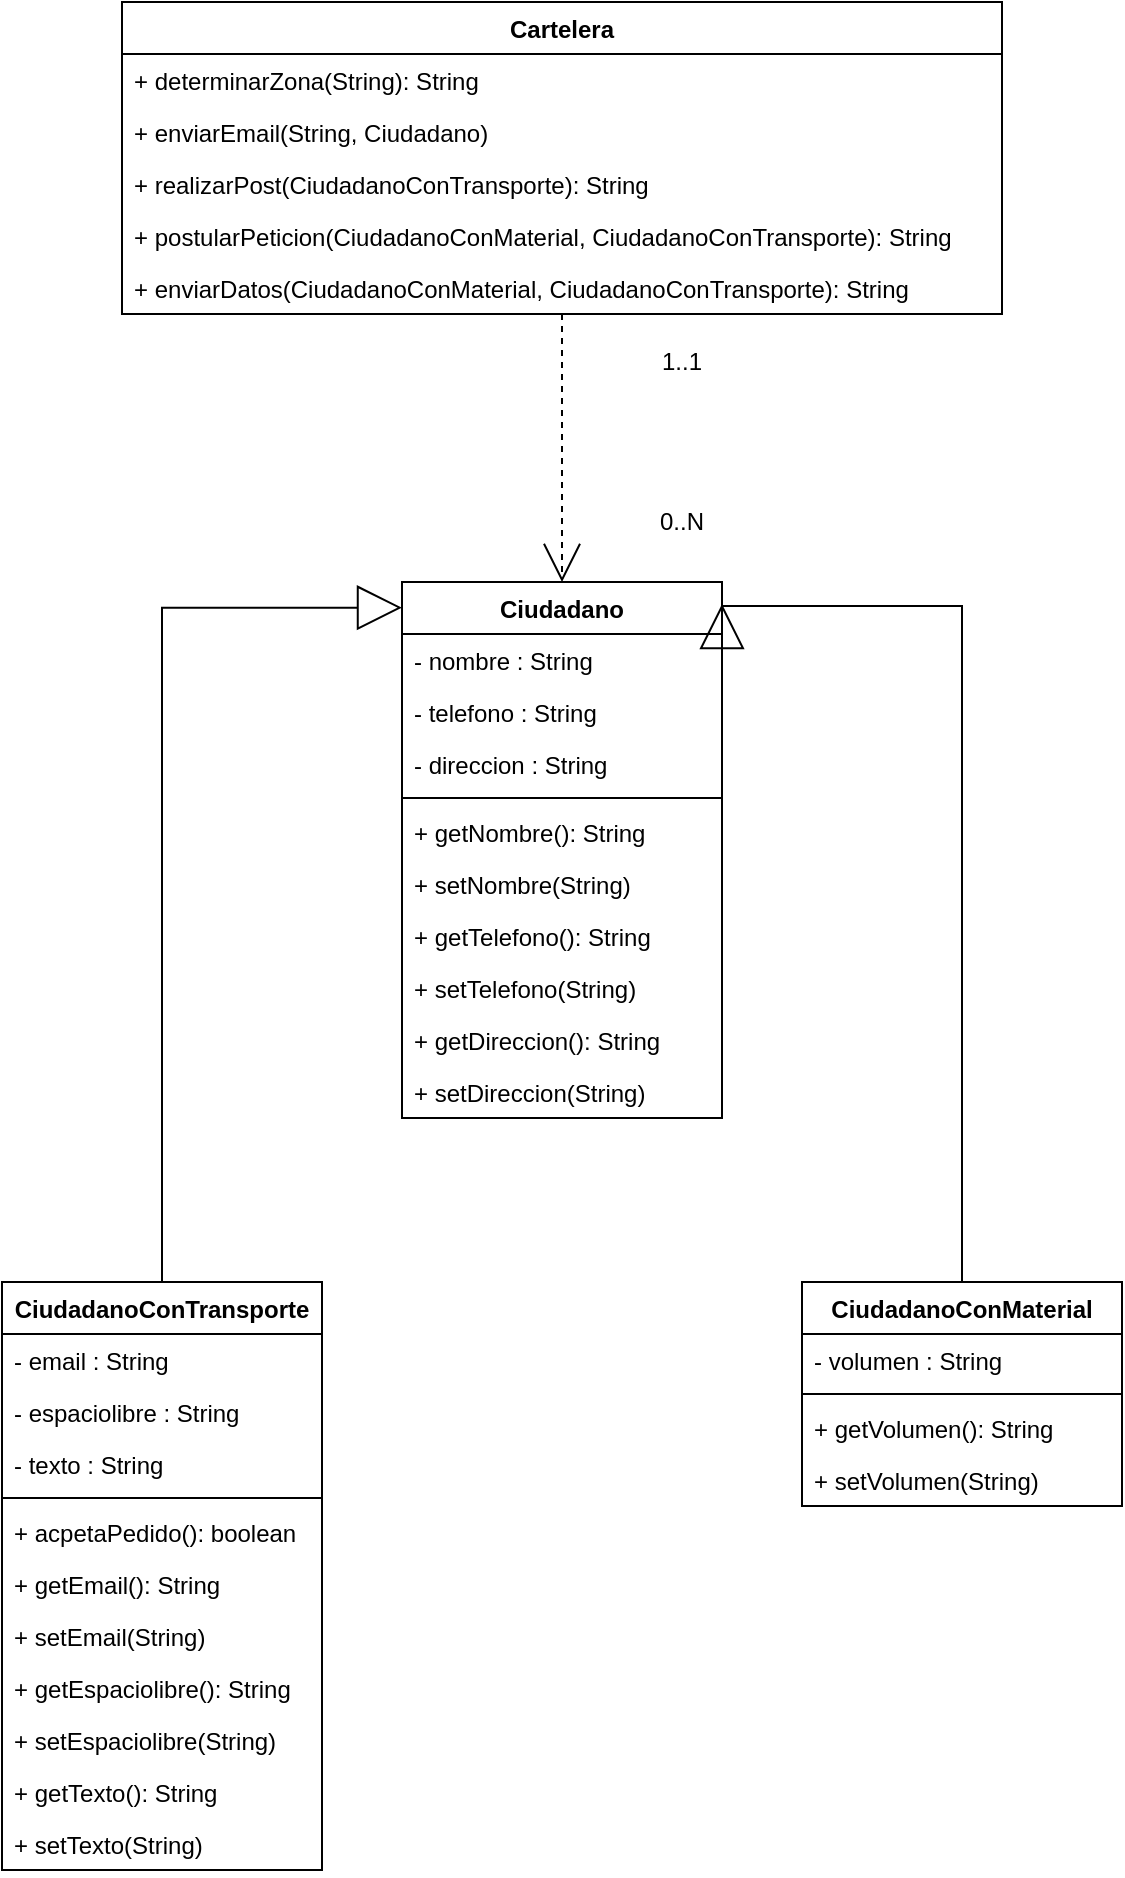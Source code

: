 <mxfile version="14.6.13" type="device"><diagram id="-F4WGEUuRILXmMwf37kj" name="Page-1"><mxGraphModel dx="1086" dy="626" grid="1" gridSize="10" guides="1" tooltips="1" connect="1" arrows="1" fold="1" page="1" pageScale="1" pageWidth="827" pageHeight="1169" math="0" shadow="0"><root><mxCell id="0"/><mxCell id="1" parent="0"/><mxCell id="pQz_OQeVJHGVYFsrDGGN-44" style="edgeStyle=orthogonalEdgeStyle;rounded=0;orthogonalLoop=1;jettySize=auto;html=1;entryX=0;entryY=0.048;entryDx=0;entryDy=0;entryPerimeter=0;endArrow=block;endFill=0;strokeWidth=1;endSize=20;" parent="1" source="pQz_OQeVJHGVYFsrDGGN-5" target="pQz_OQeVJHGVYFsrDGGN-32" edge="1"><mxGeometry relative="1" as="geometry"><Array as="points"><mxPoint x="240" y="403"/></Array></mxGeometry></mxCell><mxCell id="pQz_OQeVJHGVYFsrDGGN-5" value="CiudadanoConTransporte" style="swimlane;fontStyle=1;align=center;verticalAlign=top;childLayout=stackLayout;horizontal=1;startSize=26;horizontalStack=0;resizeParent=1;resizeParentMax=0;resizeLast=0;collapsible=1;marginBottom=0;" parent="1" vertex="1"><mxGeometry x="160" y="740" width="160" height="294" as="geometry"/></mxCell><mxCell id="pQz_OQeVJHGVYFsrDGGN-6" value="- email : String" style="text;strokeColor=none;fillColor=none;align=left;verticalAlign=top;spacingLeft=4;spacingRight=4;overflow=hidden;rotatable=0;points=[[0,0.5],[1,0.5]];portConstraint=eastwest;" parent="pQz_OQeVJHGVYFsrDGGN-5" vertex="1"><mxGeometry y="26" width="160" height="26" as="geometry"/></mxCell><mxCell id="pQz_OQeVJHGVYFsrDGGN-9" value="- espaciolibre : String" style="text;strokeColor=none;fillColor=none;align=left;verticalAlign=top;spacingLeft=4;spacingRight=4;overflow=hidden;rotatable=0;points=[[0,0.5],[1,0.5]];portConstraint=eastwest;" parent="pQz_OQeVJHGVYFsrDGGN-5" vertex="1"><mxGeometry y="52" width="160" height="26" as="geometry"/></mxCell><mxCell id="pQz_OQeVJHGVYFsrDGGN-10" value="- texto : String" style="text;strokeColor=none;fillColor=none;align=left;verticalAlign=top;spacingLeft=4;spacingRight=4;overflow=hidden;rotatable=0;points=[[0,0.5],[1,0.5]];portConstraint=eastwest;" parent="pQz_OQeVJHGVYFsrDGGN-5" vertex="1"><mxGeometry y="78" width="160" height="26" as="geometry"/></mxCell><mxCell id="pQz_OQeVJHGVYFsrDGGN-7" value="" style="line;strokeWidth=1;fillColor=none;align=left;verticalAlign=middle;spacingTop=-1;spacingLeft=3;spacingRight=3;rotatable=0;labelPosition=right;points=[];portConstraint=eastwest;" parent="pQz_OQeVJHGVYFsrDGGN-5" vertex="1"><mxGeometry y="104" width="160" height="8" as="geometry"/></mxCell><mxCell id="pQz_OQeVJHGVYFsrDGGN-8" value="+ acpetaPedido(): boolean" style="text;strokeColor=none;fillColor=none;align=left;verticalAlign=top;spacingLeft=4;spacingRight=4;overflow=hidden;rotatable=0;points=[[0,0.5],[1,0.5]];portConstraint=eastwest;" parent="pQz_OQeVJHGVYFsrDGGN-5" vertex="1"><mxGeometry y="112" width="160" height="26" as="geometry"/></mxCell><mxCell id="pQz_OQeVJHGVYFsrDGGN-11" value="+ getEmail(): String" style="text;strokeColor=none;fillColor=none;align=left;verticalAlign=top;spacingLeft=4;spacingRight=4;overflow=hidden;rotatable=0;points=[[0,0.5],[1,0.5]];portConstraint=eastwest;" parent="pQz_OQeVJHGVYFsrDGGN-5" vertex="1"><mxGeometry y="138" width="160" height="26" as="geometry"/></mxCell><mxCell id="pQz_OQeVJHGVYFsrDGGN-15" value="+ setEmail(String)" style="text;strokeColor=none;fillColor=none;align=left;verticalAlign=top;spacingLeft=4;spacingRight=4;overflow=hidden;rotatable=0;points=[[0,0.5],[1,0.5]];portConstraint=eastwest;" parent="pQz_OQeVJHGVYFsrDGGN-5" vertex="1"><mxGeometry y="164" width="160" height="26" as="geometry"/></mxCell><mxCell id="pQz_OQeVJHGVYFsrDGGN-16" value="+ getEspaciolibre(): String" style="text;strokeColor=none;fillColor=none;align=left;verticalAlign=top;spacingLeft=4;spacingRight=4;overflow=hidden;rotatable=0;points=[[0,0.5],[1,0.5]];portConstraint=eastwest;" parent="pQz_OQeVJHGVYFsrDGGN-5" vertex="1"><mxGeometry y="190" width="160" height="26" as="geometry"/></mxCell><mxCell id="pQz_OQeVJHGVYFsrDGGN-17" value="+ setEspaciolibre(String)" style="text;strokeColor=none;fillColor=none;align=left;verticalAlign=top;spacingLeft=4;spacingRight=4;overflow=hidden;rotatable=0;points=[[0,0.5],[1,0.5]];portConstraint=eastwest;" parent="pQz_OQeVJHGVYFsrDGGN-5" vertex="1"><mxGeometry y="216" width="160" height="26" as="geometry"/></mxCell><mxCell id="pQz_OQeVJHGVYFsrDGGN-18" value="+ getTexto(): String" style="text;strokeColor=none;fillColor=none;align=left;verticalAlign=top;spacingLeft=4;spacingRight=4;overflow=hidden;rotatable=0;points=[[0,0.5],[1,0.5]];portConstraint=eastwest;" parent="pQz_OQeVJHGVYFsrDGGN-5" vertex="1"><mxGeometry y="242" width="160" height="26" as="geometry"/></mxCell><mxCell id="pQz_OQeVJHGVYFsrDGGN-19" value="+ setTexto(String)" style="text;strokeColor=none;fillColor=none;align=left;verticalAlign=top;spacingLeft=4;spacingRight=4;overflow=hidden;rotatable=0;points=[[0,0.5],[1,0.5]];portConstraint=eastwest;" parent="pQz_OQeVJHGVYFsrDGGN-5" vertex="1"><mxGeometry y="268" width="160" height="26" as="geometry"/></mxCell><mxCell id="pQz_OQeVJHGVYFsrDGGN-20" value="CiudadanoConMaterial" style="swimlane;fontStyle=1;align=center;verticalAlign=top;childLayout=stackLayout;horizontal=1;startSize=26;horizontalStack=0;resizeParent=1;resizeParentMax=0;resizeLast=0;collapsible=1;marginBottom=0;" parent="1" vertex="1"><mxGeometry x="560" y="740" width="160" height="112" as="geometry"/></mxCell><mxCell id="pQz_OQeVJHGVYFsrDGGN-21" value="- volumen : String" style="text;strokeColor=none;fillColor=none;align=left;verticalAlign=top;spacingLeft=4;spacingRight=4;overflow=hidden;rotatable=0;points=[[0,0.5],[1,0.5]];portConstraint=eastwest;" parent="pQz_OQeVJHGVYFsrDGGN-20" vertex="1"><mxGeometry y="26" width="160" height="26" as="geometry"/></mxCell><mxCell id="pQz_OQeVJHGVYFsrDGGN-24" value="" style="line;strokeWidth=1;fillColor=none;align=left;verticalAlign=middle;spacingTop=-1;spacingLeft=3;spacingRight=3;rotatable=0;labelPosition=right;points=[];portConstraint=eastwest;" parent="pQz_OQeVJHGVYFsrDGGN-20" vertex="1"><mxGeometry y="52" width="160" height="8" as="geometry"/></mxCell><mxCell id="pQz_OQeVJHGVYFsrDGGN-26" value="+ getVolumen(): String" style="text;strokeColor=none;fillColor=none;align=left;verticalAlign=top;spacingLeft=4;spacingRight=4;overflow=hidden;rotatable=0;points=[[0,0.5],[1,0.5]];portConstraint=eastwest;" parent="pQz_OQeVJHGVYFsrDGGN-20" vertex="1"><mxGeometry y="60" width="160" height="26" as="geometry"/></mxCell><mxCell id="pQz_OQeVJHGVYFsrDGGN-27" value="+ setVolumen(String)" style="text;strokeColor=none;fillColor=none;align=left;verticalAlign=top;spacingLeft=4;spacingRight=4;overflow=hidden;rotatable=0;points=[[0,0.5],[1,0.5]];portConstraint=eastwest;" parent="pQz_OQeVJHGVYFsrDGGN-20" vertex="1"><mxGeometry y="86" width="160" height="26" as="geometry"/></mxCell><mxCell id="pQz_OQeVJHGVYFsrDGGN-32" value="Ciudadano" style="swimlane;fontStyle=1;align=center;verticalAlign=top;childLayout=stackLayout;horizontal=1;startSize=26;horizontalStack=0;resizeParent=1;resizeParentMax=0;resizeLast=0;collapsible=1;marginBottom=0;" parent="1" vertex="1"><mxGeometry x="360" y="390" width="160" height="268" as="geometry"/></mxCell><mxCell id="pQz_OQeVJHGVYFsrDGGN-33" value="- nombre : String" style="text;strokeColor=none;fillColor=none;align=left;verticalAlign=top;spacingLeft=4;spacingRight=4;overflow=hidden;rotatable=0;points=[[0,0.5],[1,0.5]];portConstraint=eastwest;" parent="pQz_OQeVJHGVYFsrDGGN-32" vertex="1"><mxGeometry y="26" width="160" height="26" as="geometry"/></mxCell><mxCell id="pQz_OQeVJHGVYFsrDGGN-34" value="- telefono : String" style="text;strokeColor=none;fillColor=none;align=left;verticalAlign=top;spacingLeft=4;spacingRight=4;overflow=hidden;rotatable=0;points=[[0,0.5],[1,0.5]];portConstraint=eastwest;" parent="pQz_OQeVJHGVYFsrDGGN-32" vertex="1"><mxGeometry y="52" width="160" height="26" as="geometry"/></mxCell><mxCell id="pQz_OQeVJHGVYFsrDGGN-35" value="- direccion : String" style="text;strokeColor=none;fillColor=none;align=left;verticalAlign=top;spacingLeft=4;spacingRight=4;overflow=hidden;rotatable=0;points=[[0,0.5],[1,0.5]];portConstraint=eastwest;" parent="pQz_OQeVJHGVYFsrDGGN-32" vertex="1"><mxGeometry y="78" width="160" height="26" as="geometry"/></mxCell><mxCell id="pQz_OQeVJHGVYFsrDGGN-36" value="" style="line;strokeWidth=1;fillColor=none;align=left;verticalAlign=middle;spacingTop=-1;spacingLeft=3;spacingRight=3;rotatable=0;labelPosition=right;points=[];portConstraint=eastwest;" parent="pQz_OQeVJHGVYFsrDGGN-32" vertex="1"><mxGeometry y="104" width="160" height="8" as="geometry"/></mxCell><mxCell id="pQz_OQeVJHGVYFsrDGGN-38" value="+ getNombre(): String" style="text;strokeColor=none;fillColor=none;align=left;verticalAlign=top;spacingLeft=4;spacingRight=4;overflow=hidden;rotatable=0;points=[[0,0.5],[1,0.5]];portConstraint=eastwest;" parent="pQz_OQeVJHGVYFsrDGGN-32" vertex="1"><mxGeometry y="112" width="160" height="26" as="geometry"/></mxCell><mxCell id="pQz_OQeVJHGVYFsrDGGN-39" value="+ setNombre(String)" style="text;strokeColor=none;fillColor=none;align=left;verticalAlign=top;spacingLeft=4;spacingRight=4;overflow=hidden;rotatable=0;points=[[0,0.5],[1,0.5]];portConstraint=eastwest;" parent="pQz_OQeVJHGVYFsrDGGN-32" vertex="1"><mxGeometry y="138" width="160" height="26" as="geometry"/></mxCell><mxCell id="pQz_OQeVJHGVYFsrDGGN-40" value="+ getTelefono(): String" style="text;strokeColor=none;fillColor=none;align=left;verticalAlign=top;spacingLeft=4;spacingRight=4;overflow=hidden;rotatable=0;points=[[0,0.5],[1,0.5]];portConstraint=eastwest;" parent="pQz_OQeVJHGVYFsrDGGN-32" vertex="1"><mxGeometry y="164" width="160" height="26" as="geometry"/></mxCell><mxCell id="pQz_OQeVJHGVYFsrDGGN-41" value="+ setTelefono(String)" style="text;strokeColor=none;fillColor=none;align=left;verticalAlign=top;spacingLeft=4;spacingRight=4;overflow=hidden;rotatable=0;points=[[0,0.5],[1,0.5]];portConstraint=eastwest;" parent="pQz_OQeVJHGVYFsrDGGN-32" vertex="1"><mxGeometry y="190" width="160" height="26" as="geometry"/></mxCell><mxCell id="pQz_OQeVJHGVYFsrDGGN-42" value="+ getDireccion(): String" style="text;strokeColor=none;fillColor=none;align=left;verticalAlign=top;spacingLeft=4;spacingRight=4;overflow=hidden;rotatable=0;points=[[0,0.5],[1,0.5]];portConstraint=eastwest;" parent="pQz_OQeVJHGVYFsrDGGN-32" vertex="1"><mxGeometry y="216" width="160" height="26" as="geometry"/></mxCell><mxCell id="pQz_OQeVJHGVYFsrDGGN-43" value="+ setDireccion(String)" style="text;strokeColor=none;fillColor=none;align=left;verticalAlign=top;spacingLeft=4;spacingRight=4;overflow=hidden;rotatable=0;points=[[0,0.5],[1,0.5]];portConstraint=eastwest;" parent="pQz_OQeVJHGVYFsrDGGN-32" vertex="1"><mxGeometry y="242" width="160" height="26" as="geometry"/></mxCell><mxCell id="pQz_OQeVJHGVYFsrDGGN-46" style="edgeStyle=orthogonalEdgeStyle;rounded=0;orthogonalLoop=1;jettySize=auto;html=1;entryX=1;entryY=0.041;entryDx=0;entryDy=0;entryPerimeter=0;endArrow=block;endFill=0;strokeWidth=1;endSize=20;exitX=0.5;exitY=0;exitDx=0;exitDy=0;" parent="1" source="pQz_OQeVJHGVYFsrDGGN-20" target="pQz_OQeVJHGVYFsrDGGN-32" edge="1"><mxGeometry relative="1" as="geometry"><mxPoint x="280" y="440" as="sourcePoint"/><mxPoint x="370" y="84.112" as="targetPoint"/><Array as="points"><mxPoint x="640" y="402"/></Array></mxGeometry></mxCell><mxCell id="pQz_OQeVJHGVYFsrDGGN-89" style="edgeStyle=orthogonalEdgeStyle;rounded=0;orthogonalLoop=1;jettySize=auto;html=1;entryX=0.5;entryY=0;entryDx=0;entryDy=0;endArrow=open;endFill=0;endSize=17;strokeWidth=1;dashed=1;" parent="1" source="pQz_OQeVJHGVYFsrDGGN-47" target="pQz_OQeVJHGVYFsrDGGN-32" edge="1"><mxGeometry relative="1" as="geometry"/></mxCell><mxCell id="pQz_OQeVJHGVYFsrDGGN-47" value="Cartelera" style="swimlane;fontStyle=1;childLayout=stackLayout;horizontal=1;startSize=26;fillColor=none;horizontalStack=0;resizeParent=1;resizeParentMax=0;resizeLast=0;collapsible=1;marginBottom=0;" parent="1" vertex="1"><mxGeometry x="220" y="100" width="440" height="156" as="geometry"/></mxCell><mxCell id="pQz_OQeVJHGVYFsrDGGN-51" value="+ determinarZona(String): String" style="text;strokeColor=none;fillColor=none;align=left;verticalAlign=top;spacingLeft=4;spacingRight=4;overflow=hidden;rotatable=0;points=[[0,0.5],[1,0.5]];portConstraint=eastwest;" parent="pQz_OQeVJHGVYFsrDGGN-47" vertex="1"><mxGeometry y="26" width="440" height="26" as="geometry"/></mxCell><mxCell id="pQz_OQeVJHGVYFsrDGGN-57" value="+ enviarEmail(String, Ciudadano)" style="text;strokeColor=none;fillColor=none;align=left;verticalAlign=top;spacingLeft=4;spacingRight=4;overflow=hidden;rotatable=0;points=[[0,0.5],[1,0.5]];portConstraint=eastwest;" parent="pQz_OQeVJHGVYFsrDGGN-47" vertex="1"><mxGeometry y="52" width="440" height="26" as="geometry"/></mxCell><mxCell id="pQz_OQeVJHGVYFsrDGGN-54" value="+ realizarPost(CiudadanoConTransporte): String" style="text;strokeColor=none;fillColor=none;align=left;verticalAlign=top;spacingLeft=4;spacingRight=4;overflow=hidden;rotatable=0;points=[[0,0.5],[1,0.5]];portConstraint=eastwest;" parent="pQz_OQeVJHGVYFsrDGGN-47" vertex="1"><mxGeometry y="78" width="440" height="26" as="geometry"/></mxCell><mxCell id="pQz_OQeVJHGVYFsrDGGN-55" value="+ postularPeticion(CiudadanoConMaterial, CiudadanoConTransporte): String" style="text;strokeColor=none;fillColor=none;align=left;verticalAlign=top;spacingLeft=4;spacingRight=4;overflow=hidden;rotatable=0;points=[[0,0.5],[1,0.5]];portConstraint=eastwest;" parent="pQz_OQeVJHGVYFsrDGGN-47" vertex="1"><mxGeometry y="104" width="440" height="26" as="geometry"/></mxCell><mxCell id="pQz_OQeVJHGVYFsrDGGN-56" value="+ enviarDatos(CiudadanoConMaterial, CiudadanoConTransporte): String" style="text;strokeColor=none;fillColor=none;align=left;verticalAlign=top;spacingLeft=4;spacingRight=4;overflow=hidden;rotatable=0;points=[[0,0.5],[1,0.5]];portConstraint=eastwest;" parent="pQz_OQeVJHGVYFsrDGGN-47" vertex="1"><mxGeometry y="130" width="440" height="26" as="geometry"/></mxCell><mxCell id="jp5xqiN4U0y3aHqJpkLD-1" value="1..1" style="text;html=1;strokeColor=none;fillColor=none;align=center;verticalAlign=middle;whiteSpace=wrap;rounded=0;" vertex="1" parent="1"><mxGeometry x="480" y="270" width="40" height="20" as="geometry"/></mxCell><mxCell id="jp5xqiN4U0y3aHqJpkLD-2" value="0..N" style="text;html=1;strokeColor=none;fillColor=none;align=center;verticalAlign=middle;whiteSpace=wrap;rounded=0;" vertex="1" parent="1"><mxGeometry x="480" y="350" width="40" height="20" as="geometry"/></mxCell></root></mxGraphModel></diagram></mxfile>